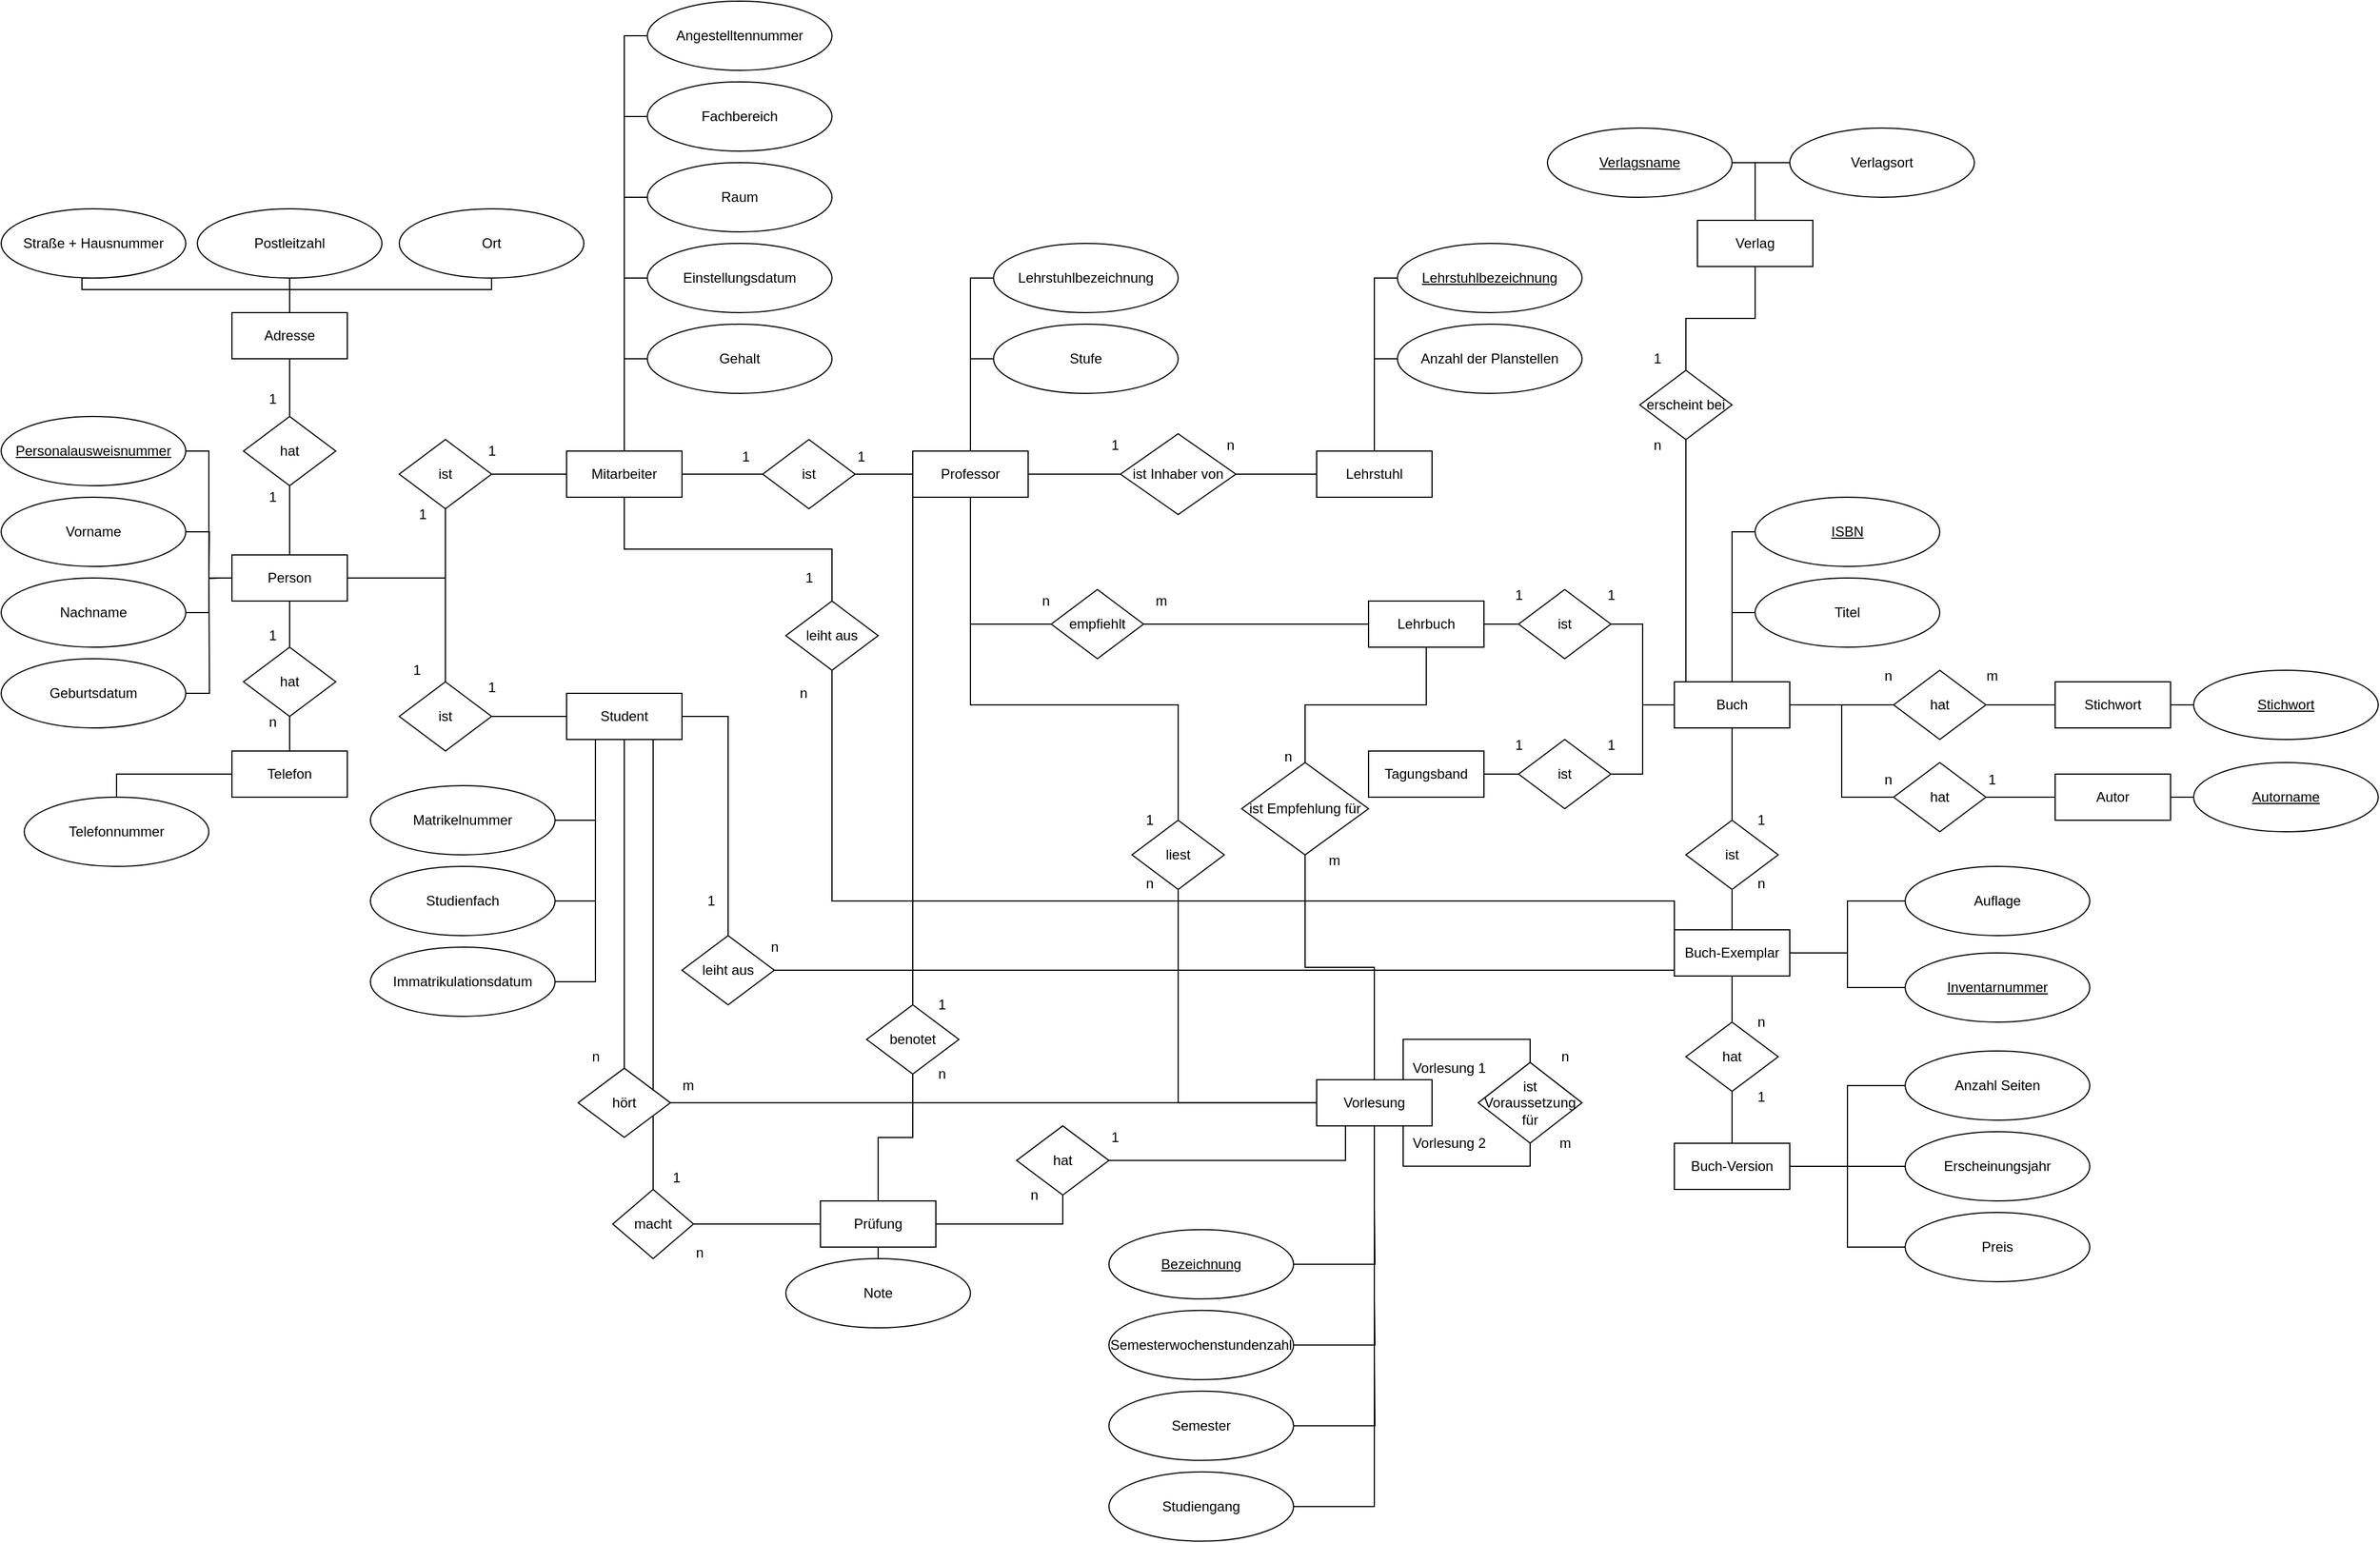 <mxfile version="21.0.2" type="github">
  <diagram id="R2lEEEUBdFMjLlhIrx00" name="Page-1">
    <mxGraphModel dx="1313" dy="1773" grid="1" gridSize="10" guides="1" tooltips="1" connect="1" arrows="1" fold="1" page="1" pageScale="1" pageWidth="850" pageHeight="1100" math="0" shadow="0" extFonts="Permanent Marker^https://fonts.googleapis.com/css?family=Permanent+Marker">
      <root>
        <mxCell id="0" />
        <mxCell id="1" parent="0" />
        <mxCell id="TxW6Z05cxE0RpUP17R9r-19" style="edgeStyle=orthogonalEdgeStyle;rounded=0;orthogonalLoop=1;jettySize=auto;html=1;entryX=0.5;entryY=1;entryDx=0;entryDy=0;startArrow=none;startFill=0;endArrow=none;endFill=0;" edge="1" parent="1" source="AEL3wiGqTeLXxNAOrP59-1" target="TxW6Z05cxE0RpUP17R9r-16">
          <mxGeometry relative="1" as="geometry" />
        </mxCell>
        <mxCell id="TxW6Z05cxE0RpUP17R9r-22" style="edgeStyle=orthogonalEdgeStyle;rounded=0;orthogonalLoop=1;jettySize=auto;html=1;entryX=0.5;entryY=0;entryDx=0;entryDy=0;endArrow=none;endFill=0;" edge="1" parent="1" source="AEL3wiGqTeLXxNAOrP59-1" target="TxW6Z05cxE0RpUP17R9r-17">
          <mxGeometry relative="1" as="geometry" />
        </mxCell>
        <mxCell id="TxW6Z05cxE0RpUP17R9r-44" style="edgeStyle=orthogonalEdgeStyle;rounded=0;orthogonalLoop=1;jettySize=auto;html=1;exitX=1;exitY=0.5;exitDx=0;exitDy=0;entryX=0.5;entryY=1;entryDx=0;entryDy=0;endArrow=none;endFill=0;" edge="1" parent="1" source="AEL3wiGqTeLXxNAOrP59-1" target="TxW6Z05cxE0RpUP17R9r-43">
          <mxGeometry relative="1" as="geometry" />
        </mxCell>
        <mxCell id="TxW6Z05cxE0RpUP17R9r-47" style="edgeStyle=orthogonalEdgeStyle;rounded=0;orthogonalLoop=1;jettySize=auto;html=1;exitX=1;exitY=0.5;exitDx=0;exitDy=0;endArrow=none;endFill=0;" edge="1" parent="1" source="AEL3wiGqTeLXxNAOrP59-1" target="TxW6Z05cxE0RpUP17R9r-46">
          <mxGeometry relative="1" as="geometry" />
        </mxCell>
        <mxCell id="AEL3wiGqTeLXxNAOrP59-1" value="Person" style="whiteSpace=wrap;html=1;align=center;" parent="1" vertex="1">
          <mxGeometry x="200" y="120" width="100" height="40" as="geometry" />
        </mxCell>
        <mxCell id="TxW6Z05cxE0RpUP17R9r-29" style="edgeStyle=orthogonalEdgeStyle;rounded=0;orthogonalLoop=1;jettySize=auto;html=1;exitX=0.5;exitY=0;exitDx=0;exitDy=0;entryX=0.5;entryY=1;entryDx=0;entryDy=0;endArrow=none;endFill=0;" edge="1" parent="1" source="TxW6Z05cxE0RpUP17R9r-1" target="TxW6Z05cxE0RpUP17R9r-9">
          <mxGeometry relative="1" as="geometry" />
        </mxCell>
        <mxCell id="TxW6Z05cxE0RpUP17R9r-1" value="&lt;div&gt;Adresse&lt;/div&gt;" style="whiteSpace=wrap;html=1;align=center;" vertex="1" parent="1">
          <mxGeometry x="200" y="-90" width="100" height="40" as="geometry" />
        </mxCell>
        <mxCell id="TxW6Z05cxE0RpUP17R9r-28" style="edgeStyle=orthogonalEdgeStyle;rounded=0;orthogonalLoop=1;jettySize=auto;html=1;exitX=0;exitY=0.5;exitDx=0;exitDy=0;entryX=0.5;entryY=0;entryDx=0;entryDy=0;endArrow=none;endFill=0;" edge="1" parent="1" source="TxW6Z05cxE0RpUP17R9r-2" target="TxW6Z05cxE0RpUP17R9r-12">
          <mxGeometry relative="1" as="geometry" />
        </mxCell>
        <mxCell id="TxW6Z05cxE0RpUP17R9r-2" value="Telefon" style="whiteSpace=wrap;html=1;align=center;" vertex="1" parent="1">
          <mxGeometry x="200" y="290" width="100" height="40" as="geometry" />
        </mxCell>
        <mxCell id="TxW6Z05cxE0RpUP17R9r-24" style="edgeStyle=orthogonalEdgeStyle;rounded=0;orthogonalLoop=1;jettySize=auto;html=1;entryX=0;entryY=0.5;entryDx=0;entryDy=0;endArrow=none;endFill=0;" edge="1" parent="1" source="TxW6Z05cxE0RpUP17R9r-3" target="AEL3wiGqTeLXxNAOrP59-1">
          <mxGeometry relative="1" as="geometry" />
        </mxCell>
        <mxCell id="TxW6Z05cxE0RpUP17R9r-3" value="&lt;u&gt;Personalausweisnummer&lt;/u&gt;" style="ellipse;whiteSpace=wrap;html=1;align=center;" vertex="1" parent="1">
          <mxGeometry width="160" height="60" as="geometry" />
        </mxCell>
        <mxCell id="TxW6Z05cxE0RpUP17R9r-25" style="edgeStyle=orthogonalEdgeStyle;rounded=0;orthogonalLoop=1;jettySize=auto;html=1;exitX=1;exitY=0.5;exitDx=0;exitDy=0;endArrow=none;endFill=0;" edge="1" parent="1" source="TxW6Z05cxE0RpUP17R9r-5">
          <mxGeometry relative="1" as="geometry">
            <mxPoint x="180" y="140" as="targetPoint" />
          </mxGeometry>
        </mxCell>
        <mxCell id="TxW6Z05cxE0RpUP17R9r-5" value="Vorname" style="ellipse;whiteSpace=wrap;html=1;align=center;" vertex="1" parent="1">
          <mxGeometry y="70" width="160" height="60" as="geometry" />
        </mxCell>
        <mxCell id="TxW6Z05cxE0RpUP17R9r-27" style="edgeStyle=orthogonalEdgeStyle;rounded=0;orthogonalLoop=1;jettySize=auto;html=1;exitX=1;exitY=0.5;exitDx=0;exitDy=0;endArrow=none;endFill=0;" edge="1" parent="1" source="TxW6Z05cxE0RpUP17R9r-6">
          <mxGeometry relative="1" as="geometry">
            <mxPoint x="190" y="140" as="targetPoint" />
          </mxGeometry>
        </mxCell>
        <mxCell id="TxW6Z05cxE0RpUP17R9r-6" value="Nachname" style="ellipse;whiteSpace=wrap;html=1;align=center;" vertex="1" parent="1">
          <mxGeometry y="140" width="160" height="60" as="geometry" />
        </mxCell>
        <mxCell id="TxW6Z05cxE0RpUP17R9r-30" style="edgeStyle=orthogonalEdgeStyle;rounded=0;orthogonalLoop=1;jettySize=auto;html=1;exitX=0.5;exitY=1;exitDx=0;exitDy=0;entryX=0.5;entryY=0;entryDx=0;entryDy=0;endArrow=none;endFill=0;" edge="1" parent="1" source="TxW6Z05cxE0RpUP17R9r-8" target="TxW6Z05cxE0RpUP17R9r-1">
          <mxGeometry relative="1" as="geometry">
            <Array as="points">
              <mxPoint x="70" y="-110" />
              <mxPoint x="250" y="-110" />
            </Array>
          </mxGeometry>
        </mxCell>
        <mxCell id="TxW6Z05cxE0RpUP17R9r-8" value="Straße + Hausnummer" style="ellipse;whiteSpace=wrap;html=1;align=center;" vertex="1" parent="1">
          <mxGeometry y="-180" width="160" height="60" as="geometry" />
        </mxCell>
        <mxCell id="TxW6Z05cxE0RpUP17R9r-9" value="Postleitzahl" style="ellipse;whiteSpace=wrap;html=1;align=center;" vertex="1" parent="1">
          <mxGeometry x="170" y="-180" width="160" height="60" as="geometry" />
        </mxCell>
        <mxCell id="TxW6Z05cxE0RpUP17R9r-31" style="edgeStyle=orthogonalEdgeStyle;rounded=0;orthogonalLoop=1;jettySize=auto;html=1;exitX=0.5;exitY=1;exitDx=0;exitDy=0;endArrow=none;endFill=0;" edge="1" parent="1" source="TxW6Z05cxE0RpUP17R9r-10">
          <mxGeometry relative="1" as="geometry">
            <mxPoint x="250" y="-90" as="targetPoint" />
            <Array as="points">
              <mxPoint x="425" y="-110" />
              <mxPoint x="250" y="-110" />
            </Array>
          </mxGeometry>
        </mxCell>
        <mxCell id="TxW6Z05cxE0RpUP17R9r-10" value="Ort" style="ellipse;whiteSpace=wrap;html=1;align=center;" vertex="1" parent="1">
          <mxGeometry x="345" y="-180" width="160" height="60" as="geometry" />
        </mxCell>
        <mxCell id="TxW6Z05cxE0RpUP17R9r-26" style="edgeStyle=orthogonalEdgeStyle;rounded=0;orthogonalLoop=1;jettySize=auto;html=1;exitX=1;exitY=0.5;exitDx=0;exitDy=0;endArrow=none;endFill=0;" edge="1" parent="1" source="TxW6Z05cxE0RpUP17R9r-11">
          <mxGeometry relative="1" as="geometry">
            <mxPoint x="180" y="130" as="targetPoint" />
          </mxGeometry>
        </mxCell>
        <mxCell id="TxW6Z05cxE0RpUP17R9r-11" value="Geburtsdatum" style="ellipse;whiteSpace=wrap;html=1;align=center;" vertex="1" parent="1">
          <mxGeometry y="210" width="160" height="60" as="geometry" />
        </mxCell>
        <mxCell id="TxW6Z05cxE0RpUP17R9r-12" value="Telefonnummer" style="ellipse;whiteSpace=wrap;html=1;align=center;" vertex="1" parent="1">
          <mxGeometry x="20" y="330" width="160" height="60" as="geometry" />
        </mxCell>
        <mxCell id="TxW6Z05cxE0RpUP17R9r-37" style="edgeStyle=orthogonalEdgeStyle;rounded=0;orthogonalLoop=1;jettySize=auto;html=1;entryX=0;entryY=0.5;entryDx=0;entryDy=0;endArrow=none;endFill=0;" edge="1" parent="1" source="TxW6Z05cxE0RpUP17R9r-13" target="TxW6Z05cxE0RpUP17R9r-32">
          <mxGeometry relative="1" as="geometry" />
        </mxCell>
        <mxCell id="TxW6Z05cxE0RpUP17R9r-50" style="edgeStyle=orthogonalEdgeStyle;rounded=0;orthogonalLoop=1;jettySize=auto;html=1;exitX=1;exitY=0.5;exitDx=0;exitDy=0;entryX=0;entryY=0.5;entryDx=0;entryDy=0;endArrow=none;endFill=0;" edge="1" parent="1" source="TxW6Z05cxE0RpUP17R9r-13" target="TxW6Z05cxE0RpUP17R9r-49">
          <mxGeometry relative="1" as="geometry" />
        </mxCell>
        <mxCell id="TxW6Z05cxE0RpUP17R9r-163" style="edgeStyle=orthogonalEdgeStyle;rounded=0;orthogonalLoop=1;jettySize=auto;html=1;exitX=0.5;exitY=1;exitDx=0;exitDy=0;entryX=0.5;entryY=0;entryDx=0;entryDy=0;endArrow=none;endFill=0;" edge="1" parent="1" source="TxW6Z05cxE0RpUP17R9r-13" target="TxW6Z05cxE0RpUP17R9r-159">
          <mxGeometry relative="1" as="geometry" />
        </mxCell>
        <mxCell id="TxW6Z05cxE0RpUP17R9r-13" value="Mitarbeiter" style="whiteSpace=wrap;html=1;align=center;" vertex="1" parent="1">
          <mxGeometry x="490" y="30" width="100" height="40" as="geometry" />
        </mxCell>
        <mxCell id="TxW6Z05cxE0RpUP17R9r-60" style="edgeStyle=orthogonalEdgeStyle;rounded=0;orthogonalLoop=1;jettySize=auto;html=1;exitX=0.25;exitY=1;exitDx=0;exitDy=0;entryX=1;entryY=0.5;entryDx=0;entryDy=0;endArrow=none;endFill=0;" edge="1" parent="1" source="TxW6Z05cxE0RpUP17R9r-14" target="TxW6Z05cxE0RpUP17R9r-59">
          <mxGeometry relative="1" as="geometry" />
        </mxCell>
        <mxCell id="TxW6Z05cxE0RpUP17R9r-161" style="edgeStyle=orthogonalEdgeStyle;rounded=0;orthogonalLoop=1;jettySize=auto;html=1;exitX=1;exitY=0.5;exitDx=0;exitDy=0;entryX=0.5;entryY=0;entryDx=0;entryDy=0;endArrow=none;endFill=0;" edge="1" parent="1" source="TxW6Z05cxE0RpUP17R9r-14" target="TxW6Z05cxE0RpUP17R9r-160">
          <mxGeometry relative="1" as="geometry">
            <Array as="points">
              <mxPoint x="630" y="260" />
            </Array>
          </mxGeometry>
        </mxCell>
        <mxCell id="TxW6Z05cxE0RpUP17R9r-183" style="edgeStyle=orthogonalEdgeStyle;rounded=0;orthogonalLoop=1;jettySize=auto;html=1;exitX=0.5;exitY=1;exitDx=0;exitDy=0;entryX=0.5;entryY=0;entryDx=0;entryDy=0;endArrow=none;endFill=0;" edge="1" parent="1" source="TxW6Z05cxE0RpUP17R9r-14" target="TxW6Z05cxE0RpUP17R9r-180">
          <mxGeometry relative="1" as="geometry" />
        </mxCell>
        <mxCell id="TxW6Z05cxE0RpUP17R9r-188" style="edgeStyle=orthogonalEdgeStyle;rounded=0;orthogonalLoop=1;jettySize=auto;html=1;exitX=0.75;exitY=1;exitDx=0;exitDy=0;entryX=0.5;entryY=0;entryDx=0;entryDy=0;endArrow=none;endFill=0;" edge="1" parent="1" source="TxW6Z05cxE0RpUP17R9r-14" target="TxW6Z05cxE0RpUP17R9r-187">
          <mxGeometry relative="1" as="geometry">
            <Array as="points">
              <mxPoint x="565" y="670" />
            </Array>
          </mxGeometry>
        </mxCell>
        <mxCell id="TxW6Z05cxE0RpUP17R9r-14" value="&lt;div&gt;Student&lt;/div&gt;" style="whiteSpace=wrap;html=1;align=center;" vertex="1" parent="1">
          <mxGeometry x="490" y="240" width="100" height="40" as="geometry" />
        </mxCell>
        <mxCell id="TxW6Z05cxE0RpUP17R9r-55" style="edgeStyle=orthogonalEdgeStyle;rounded=0;orthogonalLoop=1;jettySize=auto;html=1;exitX=0.5;exitY=0;exitDx=0;exitDy=0;entryX=0;entryY=0.5;entryDx=0;entryDy=0;endArrow=none;endFill=0;" edge="1" parent="1" source="TxW6Z05cxE0RpUP17R9r-15" target="TxW6Z05cxE0RpUP17R9r-54">
          <mxGeometry relative="1" as="geometry" />
        </mxCell>
        <mxCell id="TxW6Z05cxE0RpUP17R9r-69" style="edgeStyle=orthogonalEdgeStyle;rounded=0;orthogonalLoop=1;jettySize=auto;html=1;exitX=1;exitY=0.5;exitDx=0;exitDy=0;entryX=0;entryY=0.5;entryDx=0;entryDy=0;endArrow=none;endFill=0;" edge="1" parent="1" source="TxW6Z05cxE0RpUP17R9r-15" target="TxW6Z05cxE0RpUP17R9r-68">
          <mxGeometry relative="1" as="geometry" />
        </mxCell>
        <mxCell id="TxW6Z05cxE0RpUP17R9r-169" style="edgeStyle=orthogonalEdgeStyle;rounded=0;orthogonalLoop=1;jettySize=auto;html=1;exitX=0.5;exitY=1;exitDx=0;exitDy=0;entryX=0;entryY=0.5;entryDx=0;entryDy=0;endArrow=none;endFill=0;" edge="1" parent="1" source="TxW6Z05cxE0RpUP17R9r-15" target="TxW6Z05cxE0RpUP17R9r-168">
          <mxGeometry relative="1" as="geometry" />
        </mxCell>
        <mxCell id="TxW6Z05cxE0RpUP17R9r-177" style="edgeStyle=orthogonalEdgeStyle;rounded=0;orthogonalLoop=1;jettySize=auto;html=1;exitX=0.5;exitY=1;exitDx=0;exitDy=0;entryX=0.5;entryY=0;entryDx=0;entryDy=0;endArrow=none;endFill=0;" edge="1" parent="1" source="TxW6Z05cxE0RpUP17R9r-15" target="TxW6Z05cxE0RpUP17R9r-175">
          <mxGeometry relative="1" as="geometry">
            <Array as="points">
              <mxPoint x="840" y="250" />
              <mxPoint x="1020" y="250" />
            </Array>
          </mxGeometry>
        </mxCell>
        <mxCell id="TxW6Z05cxE0RpUP17R9r-191" style="edgeStyle=orthogonalEdgeStyle;rounded=0;orthogonalLoop=1;jettySize=auto;html=1;exitX=0;exitY=1;exitDx=0;exitDy=0;entryX=0.5;entryY=0;entryDx=0;entryDy=0;endArrow=none;endFill=0;" edge="1" parent="1" source="TxW6Z05cxE0RpUP17R9r-15" target="TxW6Z05cxE0RpUP17R9r-190">
          <mxGeometry relative="1" as="geometry" />
        </mxCell>
        <mxCell id="TxW6Z05cxE0RpUP17R9r-15" value="Professor" style="whiteSpace=wrap;html=1;align=center;" vertex="1" parent="1">
          <mxGeometry x="790" y="30" width="100" height="40" as="geometry" />
        </mxCell>
        <mxCell id="TxW6Z05cxE0RpUP17R9r-21" style="edgeStyle=orthogonalEdgeStyle;rounded=0;orthogonalLoop=1;jettySize=auto;html=1;entryX=0.5;entryY=1;entryDx=0;entryDy=0;endArrow=none;endFill=0;" edge="1" parent="1" source="TxW6Z05cxE0RpUP17R9r-16" target="TxW6Z05cxE0RpUP17R9r-1">
          <mxGeometry relative="1" as="geometry" />
        </mxCell>
        <mxCell id="TxW6Z05cxE0RpUP17R9r-16" value="hat" style="shape=rhombus;perimeter=rhombusPerimeter;whiteSpace=wrap;html=1;align=center;" vertex="1" parent="1">
          <mxGeometry x="210" width="80" height="60" as="geometry" />
        </mxCell>
        <mxCell id="TxW6Z05cxE0RpUP17R9r-23" style="edgeStyle=orthogonalEdgeStyle;rounded=0;orthogonalLoop=1;jettySize=auto;html=1;entryX=0.5;entryY=0;entryDx=0;entryDy=0;endArrow=none;endFill=0;" edge="1" parent="1" source="TxW6Z05cxE0RpUP17R9r-17" target="TxW6Z05cxE0RpUP17R9r-2">
          <mxGeometry relative="1" as="geometry" />
        </mxCell>
        <mxCell id="TxW6Z05cxE0RpUP17R9r-17" value="hat" style="shape=rhombus;perimeter=rhombusPerimeter;whiteSpace=wrap;html=1;align=center;" vertex="1" parent="1">
          <mxGeometry x="210" y="200" width="80" height="60" as="geometry" />
        </mxCell>
        <mxCell id="TxW6Z05cxE0RpUP17R9r-32" value="Angestelltennummer" style="ellipse;whiteSpace=wrap;html=1;align=center;" vertex="1" parent="1">
          <mxGeometry x="560" y="-360" width="160" height="60" as="geometry" />
        </mxCell>
        <mxCell id="TxW6Z05cxE0RpUP17R9r-39" style="edgeStyle=orthogonalEdgeStyle;rounded=0;orthogonalLoop=1;jettySize=auto;html=1;exitX=0;exitY=0.5;exitDx=0;exitDy=0;endArrow=none;endFill=0;" edge="1" parent="1" source="TxW6Z05cxE0RpUP17R9r-33">
          <mxGeometry relative="1" as="geometry">
            <mxPoint x="540" y="-230" as="targetPoint" />
          </mxGeometry>
        </mxCell>
        <mxCell id="TxW6Z05cxE0RpUP17R9r-33" value="Fachbereich" style="ellipse;whiteSpace=wrap;html=1;align=center;" vertex="1" parent="1">
          <mxGeometry x="560" y="-290" width="160" height="60" as="geometry" />
        </mxCell>
        <mxCell id="TxW6Z05cxE0RpUP17R9r-40" style="edgeStyle=orthogonalEdgeStyle;rounded=0;orthogonalLoop=1;jettySize=auto;html=1;exitX=0;exitY=0.5;exitDx=0;exitDy=0;endArrow=none;endFill=0;" edge="1" parent="1" source="TxW6Z05cxE0RpUP17R9r-34">
          <mxGeometry relative="1" as="geometry">
            <mxPoint x="540" y="-170" as="targetPoint" />
          </mxGeometry>
        </mxCell>
        <mxCell id="TxW6Z05cxE0RpUP17R9r-34" value="Raum" style="ellipse;whiteSpace=wrap;html=1;align=center;" vertex="1" parent="1">
          <mxGeometry x="560" y="-220" width="160" height="60" as="geometry" />
        </mxCell>
        <mxCell id="TxW6Z05cxE0RpUP17R9r-41" style="edgeStyle=orthogonalEdgeStyle;rounded=0;orthogonalLoop=1;jettySize=auto;html=1;exitX=0;exitY=0.5;exitDx=0;exitDy=0;endArrow=none;endFill=0;" edge="1" parent="1" source="TxW6Z05cxE0RpUP17R9r-35">
          <mxGeometry relative="1" as="geometry">
            <mxPoint x="540" y="-100" as="targetPoint" />
          </mxGeometry>
        </mxCell>
        <mxCell id="TxW6Z05cxE0RpUP17R9r-35" value="Einstellungsdatum" style="ellipse;whiteSpace=wrap;html=1;align=center;" vertex="1" parent="1">
          <mxGeometry x="560" y="-150" width="160" height="60" as="geometry" />
        </mxCell>
        <mxCell id="TxW6Z05cxE0RpUP17R9r-42" style="edgeStyle=orthogonalEdgeStyle;rounded=0;orthogonalLoop=1;jettySize=auto;html=1;exitX=0;exitY=0.5;exitDx=0;exitDy=0;endArrow=none;endFill=0;" edge="1" parent="1" source="TxW6Z05cxE0RpUP17R9r-36">
          <mxGeometry relative="1" as="geometry">
            <mxPoint x="540" y="-30" as="targetPoint" />
          </mxGeometry>
        </mxCell>
        <mxCell id="TxW6Z05cxE0RpUP17R9r-36" value="Gehalt" style="ellipse;whiteSpace=wrap;html=1;align=center;" vertex="1" parent="1">
          <mxGeometry x="560" y="-80" width="160" height="60" as="geometry" />
        </mxCell>
        <mxCell id="TxW6Z05cxE0RpUP17R9r-45" style="edgeStyle=orthogonalEdgeStyle;rounded=0;orthogonalLoop=1;jettySize=auto;html=1;exitX=1;exitY=0.5;exitDx=0;exitDy=0;entryX=0;entryY=0.5;entryDx=0;entryDy=0;endArrow=none;endFill=0;" edge="1" parent="1" source="TxW6Z05cxE0RpUP17R9r-43" target="TxW6Z05cxE0RpUP17R9r-13">
          <mxGeometry relative="1" as="geometry" />
        </mxCell>
        <mxCell id="TxW6Z05cxE0RpUP17R9r-43" value="ist" style="shape=rhombus;perimeter=rhombusPerimeter;whiteSpace=wrap;html=1;align=center;" vertex="1" parent="1">
          <mxGeometry x="345" y="20" width="80" height="60" as="geometry" />
        </mxCell>
        <mxCell id="TxW6Z05cxE0RpUP17R9r-48" style="edgeStyle=orthogonalEdgeStyle;rounded=0;orthogonalLoop=1;jettySize=auto;html=1;exitX=1;exitY=0.5;exitDx=0;exitDy=0;entryX=0;entryY=0.5;entryDx=0;entryDy=0;endArrow=none;endFill=0;" edge="1" parent="1" source="TxW6Z05cxE0RpUP17R9r-46" target="TxW6Z05cxE0RpUP17R9r-14">
          <mxGeometry relative="1" as="geometry" />
        </mxCell>
        <mxCell id="TxW6Z05cxE0RpUP17R9r-46" value="ist" style="shape=rhombus;perimeter=rhombusPerimeter;whiteSpace=wrap;html=1;align=center;" vertex="1" parent="1">
          <mxGeometry x="345" y="230" width="80" height="60" as="geometry" />
        </mxCell>
        <mxCell id="TxW6Z05cxE0RpUP17R9r-51" style="edgeStyle=orthogonalEdgeStyle;rounded=0;orthogonalLoop=1;jettySize=auto;html=1;exitX=1;exitY=0.5;exitDx=0;exitDy=0;entryX=0;entryY=0.5;entryDx=0;entryDy=0;endArrow=none;endFill=0;" edge="1" parent="1" source="TxW6Z05cxE0RpUP17R9r-49" target="TxW6Z05cxE0RpUP17R9r-15">
          <mxGeometry relative="1" as="geometry" />
        </mxCell>
        <mxCell id="TxW6Z05cxE0RpUP17R9r-49" value="ist" style="shape=rhombus;perimeter=rhombusPerimeter;whiteSpace=wrap;html=1;align=center;" vertex="1" parent="1">
          <mxGeometry x="660" y="20" width="80" height="60" as="geometry" />
        </mxCell>
        <mxCell id="TxW6Z05cxE0RpUP17R9r-56" style="edgeStyle=orthogonalEdgeStyle;rounded=0;orthogonalLoop=1;jettySize=auto;html=1;exitX=0;exitY=0.5;exitDx=0;exitDy=0;endArrow=none;endFill=0;" edge="1" parent="1" source="TxW6Z05cxE0RpUP17R9r-52">
          <mxGeometry relative="1" as="geometry">
            <mxPoint x="840" y="-10" as="targetPoint" />
          </mxGeometry>
        </mxCell>
        <mxCell id="TxW6Z05cxE0RpUP17R9r-52" value="Stufe" style="ellipse;whiteSpace=wrap;html=1;align=center;" vertex="1" parent="1">
          <mxGeometry x="860" y="-80" width="160" height="60" as="geometry" />
        </mxCell>
        <mxCell id="TxW6Z05cxE0RpUP17R9r-54" value="Lehrstuhlbezeichnung" style="ellipse;whiteSpace=wrap;html=1;align=center;" vertex="1" parent="1">
          <mxGeometry x="860" y="-150" width="160" height="60" as="geometry" />
        </mxCell>
        <mxCell id="TxW6Z05cxE0RpUP17R9r-61" style="edgeStyle=orthogonalEdgeStyle;rounded=0;orthogonalLoop=1;jettySize=auto;html=1;exitX=1;exitY=0.5;exitDx=0;exitDy=0;endArrow=none;endFill=0;entryX=0.25;entryY=1;entryDx=0;entryDy=0;" edge="1" parent="1" source="TxW6Z05cxE0RpUP17R9r-57" target="TxW6Z05cxE0RpUP17R9r-14">
          <mxGeometry relative="1" as="geometry">
            <mxPoint x="540" y="380" as="targetPoint" />
          </mxGeometry>
        </mxCell>
        <mxCell id="TxW6Z05cxE0RpUP17R9r-57" value="Studienfach" style="ellipse;whiteSpace=wrap;html=1;align=center;" vertex="1" parent="1">
          <mxGeometry x="320" y="390" width="160" height="60" as="geometry" />
        </mxCell>
        <mxCell id="TxW6Z05cxE0RpUP17R9r-62" style="edgeStyle=orthogonalEdgeStyle;rounded=0;orthogonalLoop=1;jettySize=auto;html=1;exitX=1;exitY=0.5;exitDx=0;exitDy=0;endArrow=none;endFill=0;entryX=0.25;entryY=1;entryDx=0;entryDy=0;" edge="1" parent="1" source="TxW6Z05cxE0RpUP17R9r-58" target="TxW6Z05cxE0RpUP17R9r-14">
          <mxGeometry relative="1" as="geometry">
            <mxPoint x="540" y="300" as="targetPoint" />
          </mxGeometry>
        </mxCell>
        <mxCell id="TxW6Z05cxE0RpUP17R9r-58" value="Matrikelnummer" style="ellipse;whiteSpace=wrap;html=1;align=center;" vertex="1" parent="1">
          <mxGeometry x="320" y="320" width="160" height="60" as="geometry" />
        </mxCell>
        <mxCell id="TxW6Z05cxE0RpUP17R9r-59" value="&lt;div&gt;Immatrikulationsdatum&lt;/div&gt;" style="ellipse;whiteSpace=wrap;html=1;align=center;" vertex="1" parent="1">
          <mxGeometry x="320" y="460" width="160" height="60" as="geometry" />
        </mxCell>
        <mxCell id="TxW6Z05cxE0RpUP17R9r-63" value="&lt;div&gt;Lehrstuhl&lt;/div&gt;" style="whiteSpace=wrap;html=1;align=center;" vertex="1" parent="1">
          <mxGeometry x="1140" y="30" width="100" height="40" as="geometry" />
        </mxCell>
        <mxCell id="TxW6Z05cxE0RpUP17R9r-67" style="edgeStyle=orthogonalEdgeStyle;rounded=0;orthogonalLoop=1;jettySize=auto;html=1;exitX=0;exitY=0.5;exitDx=0;exitDy=0;endArrow=none;endFill=0;" edge="1" parent="1" source="TxW6Z05cxE0RpUP17R9r-64">
          <mxGeometry relative="1" as="geometry">
            <mxPoint x="1190" y="-20" as="targetPoint" />
          </mxGeometry>
        </mxCell>
        <mxCell id="TxW6Z05cxE0RpUP17R9r-64" value="Anzahl der Planstellen" style="ellipse;whiteSpace=wrap;html=1;align=center;" vertex="1" parent="1">
          <mxGeometry x="1210" y="-80" width="160" height="60" as="geometry" />
        </mxCell>
        <mxCell id="TxW6Z05cxE0RpUP17R9r-66" style="edgeStyle=orthogonalEdgeStyle;rounded=0;orthogonalLoop=1;jettySize=auto;html=1;exitX=0;exitY=0.5;exitDx=0;exitDy=0;entryX=0.5;entryY=0;entryDx=0;entryDy=0;endArrow=none;endFill=0;" edge="1" parent="1" source="TxW6Z05cxE0RpUP17R9r-65" target="TxW6Z05cxE0RpUP17R9r-63">
          <mxGeometry relative="1" as="geometry" />
        </mxCell>
        <mxCell id="TxW6Z05cxE0RpUP17R9r-65" value="&lt;u&gt;Lehrstuhlbezeichnung&lt;/u&gt;" style="ellipse;whiteSpace=wrap;html=1;align=center;" vertex="1" parent="1">
          <mxGeometry x="1210" y="-150" width="160" height="60" as="geometry" />
        </mxCell>
        <mxCell id="TxW6Z05cxE0RpUP17R9r-70" style="edgeStyle=orthogonalEdgeStyle;rounded=0;orthogonalLoop=1;jettySize=auto;html=1;exitX=1;exitY=0.5;exitDx=0;exitDy=0;entryX=0;entryY=0.5;entryDx=0;entryDy=0;endArrow=none;endFill=0;" edge="1" parent="1" source="TxW6Z05cxE0RpUP17R9r-68" target="TxW6Z05cxE0RpUP17R9r-63">
          <mxGeometry relative="1" as="geometry" />
        </mxCell>
        <mxCell id="TxW6Z05cxE0RpUP17R9r-68" value="ist Inhaber von" style="shape=rhombus;perimeter=rhombusPerimeter;whiteSpace=wrap;html=1;align=center;" vertex="1" parent="1">
          <mxGeometry x="970" y="15" width="100" height="70" as="geometry" />
        </mxCell>
        <mxCell id="TxW6Z05cxE0RpUP17R9r-77" style="edgeStyle=orthogonalEdgeStyle;rounded=0;orthogonalLoop=1;jettySize=auto;html=1;exitX=0.5;exitY=1;exitDx=0;exitDy=0;entryX=1;entryY=0.5;entryDx=0;entryDy=0;endArrow=none;endFill=0;" edge="1" parent="1" source="TxW6Z05cxE0RpUP17R9r-71" target="TxW6Z05cxE0RpUP17R9r-76">
          <mxGeometry relative="1" as="geometry" />
        </mxCell>
        <mxCell id="TxW6Z05cxE0RpUP17R9r-81" style="edgeStyle=orthogonalEdgeStyle;rounded=0;orthogonalLoop=1;jettySize=auto;html=1;exitX=0.75;exitY=0;exitDx=0;exitDy=0;entryX=0.5;entryY=0;entryDx=0;entryDy=0;endArrow=none;endFill=0;" edge="1" parent="1" source="TxW6Z05cxE0RpUP17R9r-71" target="TxW6Z05cxE0RpUP17R9r-72">
          <mxGeometry relative="1" as="geometry" />
        </mxCell>
        <mxCell id="TxW6Z05cxE0RpUP17R9r-193" style="edgeStyle=orthogonalEdgeStyle;rounded=0;orthogonalLoop=1;jettySize=auto;html=1;exitX=0.25;exitY=1;exitDx=0;exitDy=0;entryX=1;entryY=0.5;entryDx=0;entryDy=0;endArrow=none;endFill=0;" edge="1" parent="1" source="TxW6Z05cxE0RpUP17R9r-71" target="TxW6Z05cxE0RpUP17R9r-194">
          <mxGeometry relative="1" as="geometry">
            <mxPoint x="960" y="660" as="targetPoint" />
          </mxGeometry>
        </mxCell>
        <mxCell id="TxW6Z05cxE0RpUP17R9r-71" value="Vorlesung" style="whiteSpace=wrap;html=1;align=center;" vertex="1" parent="1">
          <mxGeometry x="1140" y="574.92" width="100" height="40" as="geometry" />
        </mxCell>
        <mxCell id="TxW6Z05cxE0RpUP17R9r-82" style="edgeStyle=orthogonalEdgeStyle;rounded=0;orthogonalLoop=1;jettySize=auto;html=1;exitX=0.5;exitY=1;exitDx=0;exitDy=0;entryX=0.75;entryY=1;entryDx=0;entryDy=0;endArrow=none;endFill=0;" edge="1" parent="1" source="TxW6Z05cxE0RpUP17R9r-72" target="TxW6Z05cxE0RpUP17R9r-71">
          <mxGeometry relative="1" as="geometry" />
        </mxCell>
        <mxCell id="TxW6Z05cxE0RpUP17R9r-72" value="ist Voraussetzung für" style="shape=rhombus;perimeter=rhombusPerimeter;whiteSpace=wrap;html=1;align=center;" vertex="1" parent="1">
          <mxGeometry x="1280" y="559.92" width="90" height="70" as="geometry" />
        </mxCell>
        <mxCell id="TxW6Z05cxE0RpUP17R9r-80" style="edgeStyle=orthogonalEdgeStyle;rounded=0;orthogonalLoop=1;jettySize=auto;html=1;exitX=1;exitY=0.5;exitDx=0;exitDy=0;endArrow=none;endFill=0;" edge="1" parent="1" source="TxW6Z05cxE0RpUP17R9r-73">
          <mxGeometry relative="1" as="geometry">
            <mxPoint x="1190" y="684.92" as="targetPoint" />
          </mxGeometry>
        </mxCell>
        <mxCell id="TxW6Z05cxE0RpUP17R9r-73" value="&lt;u&gt;Bezeichnung&lt;/u&gt;" style="ellipse;whiteSpace=wrap;html=1;align=center;" vertex="1" parent="1">
          <mxGeometry x="960" y="704.92" width="160" height="60" as="geometry" />
        </mxCell>
        <mxCell id="TxW6Z05cxE0RpUP17R9r-79" style="edgeStyle=orthogonalEdgeStyle;rounded=0;orthogonalLoop=1;jettySize=auto;html=1;exitX=1;exitY=0.5;exitDx=0;exitDy=0;endArrow=none;endFill=0;" edge="1" parent="1" source="TxW6Z05cxE0RpUP17R9r-74">
          <mxGeometry relative="1" as="geometry">
            <mxPoint x="1190" y="764.92" as="targetPoint" />
          </mxGeometry>
        </mxCell>
        <mxCell id="TxW6Z05cxE0RpUP17R9r-74" value="Semesterwochenstundenzahl" style="ellipse;whiteSpace=wrap;html=1;align=center;" vertex="1" parent="1">
          <mxGeometry x="960" y="774.92" width="160" height="60" as="geometry" />
        </mxCell>
        <mxCell id="TxW6Z05cxE0RpUP17R9r-78" style="edgeStyle=orthogonalEdgeStyle;rounded=0;orthogonalLoop=1;jettySize=auto;html=1;exitX=1;exitY=0.5;exitDx=0;exitDy=0;endArrow=none;endFill=0;" edge="1" parent="1" source="TxW6Z05cxE0RpUP17R9r-75">
          <mxGeometry relative="1" as="geometry">
            <mxPoint x="1190" y="814.92" as="targetPoint" />
          </mxGeometry>
        </mxCell>
        <mxCell id="TxW6Z05cxE0RpUP17R9r-75" value="Semester" style="ellipse;whiteSpace=wrap;html=1;align=center;" vertex="1" parent="1">
          <mxGeometry x="960" y="844.92" width="160" height="60" as="geometry" />
        </mxCell>
        <mxCell id="TxW6Z05cxE0RpUP17R9r-76" value="Studiengang" style="ellipse;whiteSpace=wrap;html=1;align=center;" vertex="1" parent="1">
          <mxGeometry x="960" y="914.92" width="160" height="60" as="geometry" />
        </mxCell>
        <mxCell id="TxW6Z05cxE0RpUP17R9r-83" value="Vorlesung 1" style="text;html=1;strokeColor=none;fillColor=none;align=center;verticalAlign=middle;whiteSpace=wrap;rounded=0;" vertex="1" parent="1">
          <mxGeometry x="1220" y="550" width="70" height="30" as="geometry" />
        </mxCell>
        <mxCell id="TxW6Z05cxE0RpUP17R9r-84" value="Vorlesung 2" style="text;html=1;strokeColor=none;fillColor=none;align=center;verticalAlign=middle;whiteSpace=wrap;rounded=0;" vertex="1" parent="1">
          <mxGeometry x="1220" y="614.92" width="70" height="30" as="geometry" />
        </mxCell>
        <mxCell id="TxW6Z05cxE0RpUP17R9r-119" style="edgeStyle=orthogonalEdgeStyle;rounded=0;orthogonalLoop=1;jettySize=auto;html=1;exitX=0.5;exitY=1;exitDx=0;exitDy=0;entryX=0.5;entryY=0;entryDx=0;entryDy=0;endArrow=none;endFill=0;" edge="1" parent="1" source="TxW6Z05cxE0RpUP17R9r-85" target="TxW6Z05cxE0RpUP17R9r-118">
          <mxGeometry relative="1" as="geometry" />
        </mxCell>
        <mxCell id="TxW6Z05cxE0RpUP17R9r-128" style="edgeStyle=orthogonalEdgeStyle;rounded=0;orthogonalLoop=1;jettySize=auto;html=1;exitX=1;exitY=0.5;exitDx=0;exitDy=0;entryX=0;entryY=0.5;entryDx=0;entryDy=0;endArrow=none;endFill=0;" edge="1" parent="1" source="TxW6Z05cxE0RpUP17R9r-85" target="TxW6Z05cxE0RpUP17R9r-107">
          <mxGeometry relative="1" as="geometry" />
        </mxCell>
        <mxCell id="TxW6Z05cxE0RpUP17R9r-129" style="edgeStyle=orthogonalEdgeStyle;rounded=0;orthogonalLoop=1;jettySize=auto;html=1;exitX=1;exitY=0.5;exitDx=0;exitDy=0;entryX=0;entryY=0.5;entryDx=0;entryDy=0;endArrow=none;endFill=0;" edge="1" parent="1" source="TxW6Z05cxE0RpUP17R9r-85" target="TxW6Z05cxE0RpUP17R9r-108">
          <mxGeometry relative="1" as="geometry" />
        </mxCell>
        <mxCell id="TxW6Z05cxE0RpUP17R9r-145" style="edgeStyle=orthogonalEdgeStyle;rounded=0;orthogonalLoop=1;jettySize=auto;html=1;exitX=0;exitY=0.5;exitDx=0;exitDy=0;entryX=1;entryY=0.5;entryDx=0;entryDy=0;endArrow=none;endFill=0;" edge="1" parent="1" source="TxW6Z05cxE0RpUP17R9r-85" target="TxW6Z05cxE0RpUP17R9r-143">
          <mxGeometry relative="1" as="geometry" />
        </mxCell>
        <mxCell id="TxW6Z05cxE0RpUP17R9r-146" style="edgeStyle=orthogonalEdgeStyle;rounded=0;orthogonalLoop=1;jettySize=auto;html=1;exitX=0;exitY=0.5;exitDx=0;exitDy=0;entryX=1;entryY=0.5;entryDx=0;entryDy=0;endArrow=none;endFill=0;" edge="1" parent="1" source="TxW6Z05cxE0RpUP17R9r-85" target="TxW6Z05cxE0RpUP17R9r-144">
          <mxGeometry relative="1" as="geometry" />
        </mxCell>
        <mxCell id="TxW6Z05cxE0RpUP17R9r-157" style="edgeStyle=orthogonalEdgeStyle;rounded=0;orthogonalLoop=1;jettySize=auto;html=1;exitX=0.25;exitY=0;exitDx=0;exitDy=0;entryX=0.5;entryY=1;entryDx=0;entryDy=0;endArrow=none;endFill=0;" edge="1" parent="1" source="TxW6Z05cxE0RpUP17R9r-85" target="TxW6Z05cxE0RpUP17R9r-156">
          <mxGeometry relative="1" as="geometry">
            <Array as="points">
              <mxPoint x="1460" y="230" />
            </Array>
          </mxGeometry>
        </mxCell>
        <mxCell id="TxW6Z05cxE0RpUP17R9r-85" value="Buch" style="whiteSpace=wrap;html=1;align=center;" vertex="1" parent="1">
          <mxGeometry x="1450" y="230" width="100" height="40" as="geometry" />
        </mxCell>
        <mxCell id="TxW6Z05cxE0RpUP17R9r-139" style="edgeStyle=orthogonalEdgeStyle;rounded=0;orthogonalLoop=1;jettySize=auto;html=1;exitX=0;exitY=0.5;exitDx=0;exitDy=0;entryX=0.5;entryY=0;entryDx=0;entryDy=0;endArrow=none;endFill=0;" edge="1" parent="1" source="TxW6Z05cxE0RpUP17R9r-87" target="TxW6Z05cxE0RpUP17R9r-85">
          <mxGeometry relative="1" as="geometry" />
        </mxCell>
        <mxCell id="TxW6Z05cxE0RpUP17R9r-87" value="&lt;u&gt;ISBN&lt;/u&gt;" style="ellipse;whiteSpace=wrap;html=1;align=center;" vertex="1" parent="1">
          <mxGeometry x="1520" y="70" width="160" height="60" as="geometry" />
        </mxCell>
        <mxCell id="TxW6Z05cxE0RpUP17R9r-140" style="edgeStyle=orthogonalEdgeStyle;rounded=0;orthogonalLoop=1;jettySize=auto;html=1;exitX=0;exitY=0.5;exitDx=0;exitDy=0;entryX=0.5;entryY=0;entryDx=0;entryDy=0;endArrow=none;endFill=0;" edge="1" parent="1" source="TxW6Z05cxE0RpUP17R9r-88" target="TxW6Z05cxE0RpUP17R9r-85">
          <mxGeometry relative="1" as="geometry" />
        </mxCell>
        <mxCell id="TxW6Z05cxE0RpUP17R9r-88" value="Titel" style="ellipse;whiteSpace=wrap;html=1;align=center;" vertex="1" parent="1">
          <mxGeometry x="1520" y="140" width="160" height="60" as="geometry" />
        </mxCell>
        <mxCell id="TxW6Z05cxE0RpUP17R9r-89" value="Erscheinungsjahr" style="ellipse;whiteSpace=wrap;html=1;align=center;" vertex="1" parent="1">
          <mxGeometry x="1650" y="620" width="160" height="60" as="geometry" />
        </mxCell>
        <mxCell id="TxW6Z05cxE0RpUP17R9r-91" value="Anzahl Seiten" style="ellipse;whiteSpace=wrap;html=1;align=center;" vertex="1" parent="1">
          <mxGeometry x="1650" y="550" width="160" height="60" as="geometry" />
        </mxCell>
        <mxCell id="TxW6Z05cxE0RpUP17R9r-121" style="edgeStyle=orthogonalEdgeStyle;rounded=0;orthogonalLoop=1;jettySize=auto;html=1;exitX=1;exitY=0.5;exitDx=0;exitDy=0;entryX=0;entryY=0.5;entryDx=0;entryDy=0;endArrow=none;endFill=0;" edge="1" parent="1" source="TxW6Z05cxE0RpUP17R9r-100" target="TxW6Z05cxE0RpUP17R9r-116">
          <mxGeometry relative="1" as="geometry" />
        </mxCell>
        <mxCell id="TxW6Z05cxE0RpUP17R9r-123" style="edgeStyle=orthogonalEdgeStyle;rounded=0;orthogonalLoop=1;jettySize=auto;html=1;exitX=0.5;exitY=1;exitDx=0;exitDy=0;entryX=0.5;entryY=0;entryDx=0;entryDy=0;endArrow=none;endFill=0;" edge="1" parent="1" source="TxW6Z05cxE0RpUP17R9r-100" target="TxW6Z05cxE0RpUP17R9r-122">
          <mxGeometry relative="1" as="geometry" />
        </mxCell>
        <mxCell id="TxW6Z05cxE0RpUP17R9r-100" value="Buch-Exemplar" style="whiteSpace=wrap;html=1;align=center;" vertex="1" parent="1">
          <mxGeometry x="1450" y="445" width="100" height="40" as="geometry" />
        </mxCell>
        <mxCell id="TxW6Z05cxE0RpUP17R9r-124" style="edgeStyle=orthogonalEdgeStyle;rounded=0;orthogonalLoop=1;jettySize=auto;html=1;exitX=0.5;exitY=0;exitDx=0;exitDy=0;entryX=0.5;entryY=1;entryDx=0;entryDy=0;endArrow=none;endFill=0;" edge="1" parent="1" source="TxW6Z05cxE0RpUP17R9r-101" target="TxW6Z05cxE0RpUP17R9r-122">
          <mxGeometry relative="1" as="geometry" />
        </mxCell>
        <mxCell id="TxW6Z05cxE0RpUP17R9r-132" style="edgeStyle=orthogonalEdgeStyle;rounded=0;orthogonalLoop=1;jettySize=auto;html=1;exitX=1;exitY=0.5;exitDx=0;exitDy=0;entryX=0;entryY=0.5;entryDx=0;entryDy=0;endArrow=none;endFill=0;" edge="1" parent="1" source="TxW6Z05cxE0RpUP17R9r-101" target="TxW6Z05cxE0RpUP17R9r-91">
          <mxGeometry relative="1" as="geometry" />
        </mxCell>
        <mxCell id="TxW6Z05cxE0RpUP17R9r-134" style="edgeStyle=orthogonalEdgeStyle;rounded=0;orthogonalLoop=1;jettySize=auto;html=1;exitX=1;exitY=0.5;exitDx=0;exitDy=0;entryX=0;entryY=0.5;entryDx=0;entryDy=0;endArrow=none;endFill=0;" edge="1" parent="1" source="TxW6Z05cxE0RpUP17R9r-101" target="TxW6Z05cxE0RpUP17R9r-89">
          <mxGeometry relative="1" as="geometry" />
        </mxCell>
        <mxCell id="TxW6Z05cxE0RpUP17R9r-135" style="edgeStyle=orthogonalEdgeStyle;rounded=0;orthogonalLoop=1;jettySize=auto;html=1;exitX=1;exitY=0.5;exitDx=0;exitDy=0;entryX=0;entryY=0.5;entryDx=0;entryDy=0;endArrow=none;endFill=0;" edge="1" parent="1" source="TxW6Z05cxE0RpUP17R9r-101" target="TxW6Z05cxE0RpUP17R9r-131">
          <mxGeometry relative="1" as="geometry" />
        </mxCell>
        <mxCell id="TxW6Z05cxE0RpUP17R9r-101" value="Buch-Version" style="whiteSpace=wrap;html=1;align=center;" vertex="1" parent="1">
          <mxGeometry x="1450" y="630" width="100" height="40" as="geometry" />
        </mxCell>
        <mxCell id="TxW6Z05cxE0RpUP17R9r-114" style="edgeStyle=orthogonalEdgeStyle;rounded=0;orthogonalLoop=1;jettySize=auto;html=1;exitX=1;exitY=0.5;exitDx=0;exitDy=0;entryX=0;entryY=0.5;entryDx=0;entryDy=0;endArrow=none;endFill=0;" edge="1" parent="1" source="TxW6Z05cxE0RpUP17R9r-102" target="TxW6Z05cxE0RpUP17R9r-105">
          <mxGeometry relative="1" as="geometry" />
        </mxCell>
        <mxCell id="TxW6Z05cxE0RpUP17R9r-102" value="Stichwort" style="whiteSpace=wrap;html=1;align=center;" vertex="1" parent="1">
          <mxGeometry x="1780" y="230" width="100" height="40" as="geometry" />
        </mxCell>
        <mxCell id="TxW6Z05cxE0RpUP17R9r-115" style="edgeStyle=orthogonalEdgeStyle;rounded=0;orthogonalLoop=1;jettySize=auto;html=1;exitX=1;exitY=0.5;exitDx=0;exitDy=0;entryX=0;entryY=0.5;entryDx=0;entryDy=0;endArrow=none;endFill=0;" edge="1" parent="1" source="TxW6Z05cxE0RpUP17R9r-103" target="TxW6Z05cxE0RpUP17R9r-106">
          <mxGeometry relative="1" as="geometry" />
        </mxCell>
        <mxCell id="TxW6Z05cxE0RpUP17R9r-103" value="Autor" style="whiteSpace=wrap;html=1;align=center;" vertex="1" parent="1">
          <mxGeometry x="1780" y="310" width="100" height="40" as="geometry" />
        </mxCell>
        <mxCell id="TxW6Z05cxE0RpUP17R9r-105" value="&lt;u&gt;Stichwort&lt;/u&gt;" style="ellipse;whiteSpace=wrap;html=1;align=center;" vertex="1" parent="1">
          <mxGeometry x="1900" y="220" width="160" height="60" as="geometry" />
        </mxCell>
        <mxCell id="TxW6Z05cxE0RpUP17R9r-106" value="&lt;u&gt;Autorname&lt;/u&gt;" style="ellipse;whiteSpace=wrap;html=1;align=center;" vertex="1" parent="1">
          <mxGeometry x="1900" y="300" width="160" height="60" as="geometry" />
        </mxCell>
        <mxCell id="TxW6Z05cxE0RpUP17R9r-111" style="edgeStyle=orthogonalEdgeStyle;rounded=0;orthogonalLoop=1;jettySize=auto;html=1;exitX=1;exitY=0.5;exitDx=0;exitDy=0;entryX=0;entryY=0.5;entryDx=0;entryDy=0;endArrow=none;endFill=0;" edge="1" parent="1" source="TxW6Z05cxE0RpUP17R9r-107" target="TxW6Z05cxE0RpUP17R9r-102">
          <mxGeometry relative="1" as="geometry" />
        </mxCell>
        <mxCell id="TxW6Z05cxE0RpUP17R9r-107" value="hat" style="shape=rhombus;perimeter=rhombusPerimeter;whiteSpace=wrap;html=1;align=center;" vertex="1" parent="1">
          <mxGeometry x="1640" y="220" width="80" height="60" as="geometry" />
        </mxCell>
        <mxCell id="TxW6Z05cxE0RpUP17R9r-113" style="edgeStyle=orthogonalEdgeStyle;rounded=0;orthogonalLoop=1;jettySize=auto;html=1;exitX=1;exitY=0.5;exitDx=0;exitDy=0;entryX=0;entryY=0.5;entryDx=0;entryDy=0;endArrow=none;endFill=0;" edge="1" parent="1" source="TxW6Z05cxE0RpUP17R9r-108" target="TxW6Z05cxE0RpUP17R9r-103">
          <mxGeometry relative="1" as="geometry" />
        </mxCell>
        <mxCell id="TxW6Z05cxE0RpUP17R9r-108" value="hat" style="shape=rhombus;perimeter=rhombusPerimeter;whiteSpace=wrap;html=1;align=center;" vertex="1" parent="1">
          <mxGeometry x="1640" y="300" width="80" height="60" as="geometry" />
        </mxCell>
        <mxCell id="TxW6Z05cxE0RpUP17R9r-116" value="&lt;u&gt;Inventarnummer&lt;/u&gt;" style="ellipse;whiteSpace=wrap;html=1;align=center;" vertex="1" parent="1">
          <mxGeometry x="1650" y="465" width="160" height="60" as="geometry" />
        </mxCell>
        <mxCell id="TxW6Z05cxE0RpUP17R9r-120" style="edgeStyle=orthogonalEdgeStyle;rounded=0;orthogonalLoop=1;jettySize=auto;html=1;exitX=0.5;exitY=1;exitDx=0;exitDy=0;entryX=0.5;entryY=0;entryDx=0;entryDy=0;endArrow=none;endFill=0;" edge="1" parent="1" source="TxW6Z05cxE0RpUP17R9r-118" target="TxW6Z05cxE0RpUP17R9r-100">
          <mxGeometry relative="1" as="geometry" />
        </mxCell>
        <mxCell id="TxW6Z05cxE0RpUP17R9r-118" value="ist" style="shape=rhombus;perimeter=rhombusPerimeter;whiteSpace=wrap;html=1;align=center;" vertex="1" parent="1">
          <mxGeometry x="1460" y="350" width="80" height="60" as="geometry" />
        </mxCell>
        <mxCell id="TxW6Z05cxE0RpUP17R9r-122" value="hat" style="shape=rhombus;perimeter=rhombusPerimeter;whiteSpace=wrap;html=1;align=center;" vertex="1" parent="1">
          <mxGeometry x="1460" y="525" width="80" height="60" as="geometry" />
        </mxCell>
        <mxCell id="TxW6Z05cxE0RpUP17R9r-130" style="edgeStyle=orthogonalEdgeStyle;rounded=0;orthogonalLoop=1;jettySize=auto;html=1;exitX=0;exitY=0.5;exitDx=0;exitDy=0;entryX=1;entryY=0.5;entryDx=0;entryDy=0;endArrow=none;endFill=0;" edge="1" parent="1" source="TxW6Z05cxE0RpUP17R9r-126" target="TxW6Z05cxE0RpUP17R9r-100">
          <mxGeometry relative="1" as="geometry" />
        </mxCell>
        <mxCell id="TxW6Z05cxE0RpUP17R9r-126" value="Auflage" style="ellipse;whiteSpace=wrap;html=1;align=center;" vertex="1" parent="1">
          <mxGeometry x="1650" y="390" width="160" height="60" as="geometry" />
        </mxCell>
        <mxCell id="TxW6Z05cxE0RpUP17R9r-131" value="Preis" style="ellipse;whiteSpace=wrap;html=1;align=center;" vertex="1" parent="1">
          <mxGeometry x="1650" y="690" width="160" height="60" as="geometry" />
        </mxCell>
        <mxCell id="TxW6Z05cxE0RpUP17R9r-172" style="edgeStyle=orthogonalEdgeStyle;rounded=0;orthogonalLoop=1;jettySize=auto;html=1;exitX=0.5;exitY=1;exitDx=0;exitDy=0;entryX=0.5;entryY=0;entryDx=0;entryDy=0;endArrow=none;endFill=0;" edge="1" parent="1" source="TxW6Z05cxE0RpUP17R9r-141" target="TxW6Z05cxE0RpUP17R9r-171">
          <mxGeometry relative="1" as="geometry" />
        </mxCell>
        <mxCell id="TxW6Z05cxE0RpUP17R9r-141" value="Lehrbuch" style="whiteSpace=wrap;html=1;align=center;" vertex="1" parent="1">
          <mxGeometry x="1185" y="160" width="100" height="40" as="geometry" />
        </mxCell>
        <mxCell id="TxW6Z05cxE0RpUP17R9r-142" value="Tagungsband" style="whiteSpace=wrap;html=1;align=center;" vertex="1" parent="1">
          <mxGeometry x="1185" y="290" width="100" height="40" as="geometry" />
        </mxCell>
        <mxCell id="TxW6Z05cxE0RpUP17R9r-148" style="edgeStyle=orthogonalEdgeStyle;rounded=0;orthogonalLoop=1;jettySize=auto;html=1;exitX=0;exitY=0.5;exitDx=0;exitDy=0;entryX=1;entryY=0.5;entryDx=0;entryDy=0;endArrow=none;endFill=0;" edge="1" parent="1" source="TxW6Z05cxE0RpUP17R9r-143" target="TxW6Z05cxE0RpUP17R9r-141">
          <mxGeometry relative="1" as="geometry" />
        </mxCell>
        <mxCell id="TxW6Z05cxE0RpUP17R9r-143" value="ist" style="shape=rhombus;perimeter=rhombusPerimeter;whiteSpace=wrap;html=1;align=center;" vertex="1" parent="1">
          <mxGeometry x="1315" y="150" width="80" height="60" as="geometry" />
        </mxCell>
        <mxCell id="TxW6Z05cxE0RpUP17R9r-147" style="edgeStyle=orthogonalEdgeStyle;rounded=0;orthogonalLoop=1;jettySize=auto;html=1;exitX=0;exitY=0.5;exitDx=0;exitDy=0;entryX=1;entryY=0.5;entryDx=0;entryDy=0;endArrow=none;endFill=0;" edge="1" parent="1" source="TxW6Z05cxE0RpUP17R9r-144" target="TxW6Z05cxE0RpUP17R9r-142">
          <mxGeometry relative="1" as="geometry" />
        </mxCell>
        <mxCell id="TxW6Z05cxE0RpUP17R9r-144" value="ist" style="shape=rhombus;perimeter=rhombusPerimeter;whiteSpace=wrap;html=1;align=center;" vertex="1" parent="1">
          <mxGeometry x="1315" y="280" width="80" height="60" as="geometry" />
        </mxCell>
        <mxCell id="TxW6Z05cxE0RpUP17R9r-154" style="edgeStyle=orthogonalEdgeStyle;rounded=0;orthogonalLoop=1;jettySize=auto;html=1;exitX=0.5;exitY=0;exitDx=0;exitDy=0;entryX=1;entryY=0.5;entryDx=0;entryDy=0;endArrow=none;endFill=0;" edge="1" parent="1" source="TxW6Z05cxE0RpUP17R9r-149" target="TxW6Z05cxE0RpUP17R9r-151">
          <mxGeometry relative="1" as="geometry" />
        </mxCell>
        <mxCell id="TxW6Z05cxE0RpUP17R9r-149" value="Verlag" style="whiteSpace=wrap;html=1;align=center;" vertex="1" parent="1">
          <mxGeometry x="1470" y="-170" width="100" height="40" as="geometry" />
        </mxCell>
        <mxCell id="TxW6Z05cxE0RpUP17R9r-151" value="&lt;u&gt;Verlagsname&lt;/u&gt;" style="ellipse;whiteSpace=wrap;html=1;align=center;" vertex="1" parent="1">
          <mxGeometry x="1340" y="-250" width="160" height="60" as="geometry" />
        </mxCell>
        <mxCell id="TxW6Z05cxE0RpUP17R9r-155" style="edgeStyle=orthogonalEdgeStyle;rounded=0;orthogonalLoop=1;jettySize=auto;html=1;exitX=0;exitY=0.5;exitDx=0;exitDy=0;entryX=0.5;entryY=0;entryDx=0;entryDy=0;endArrow=none;endFill=0;" edge="1" parent="1" source="TxW6Z05cxE0RpUP17R9r-152" target="TxW6Z05cxE0RpUP17R9r-149">
          <mxGeometry relative="1" as="geometry" />
        </mxCell>
        <mxCell id="TxW6Z05cxE0RpUP17R9r-152" value="Verlagsort" style="ellipse;whiteSpace=wrap;html=1;align=center;" vertex="1" parent="1">
          <mxGeometry x="1550" y="-250" width="160" height="60" as="geometry" />
        </mxCell>
        <mxCell id="TxW6Z05cxE0RpUP17R9r-158" style="edgeStyle=orthogonalEdgeStyle;rounded=0;orthogonalLoop=1;jettySize=auto;html=1;exitX=0.5;exitY=0;exitDx=0;exitDy=0;entryX=0.5;entryY=1;entryDx=0;entryDy=0;endArrow=none;endFill=0;" edge="1" parent="1" source="TxW6Z05cxE0RpUP17R9r-156" target="TxW6Z05cxE0RpUP17R9r-149">
          <mxGeometry relative="1" as="geometry" />
        </mxCell>
        <mxCell id="TxW6Z05cxE0RpUP17R9r-156" value="erscheint bei" style="shape=rhombus;perimeter=rhombusPerimeter;whiteSpace=wrap;html=1;align=center;" vertex="1" parent="1">
          <mxGeometry x="1420" y="-40" width="80" height="60" as="geometry" />
        </mxCell>
        <mxCell id="TxW6Z05cxE0RpUP17R9r-164" style="edgeStyle=orthogonalEdgeStyle;rounded=0;orthogonalLoop=1;jettySize=auto;html=1;exitX=0.5;exitY=1;exitDx=0;exitDy=0;entryX=0;entryY=0;entryDx=0;entryDy=0;endArrow=none;endFill=0;" edge="1" parent="1" source="TxW6Z05cxE0RpUP17R9r-159" target="TxW6Z05cxE0RpUP17R9r-100">
          <mxGeometry relative="1" as="geometry">
            <Array as="points">
              <mxPoint x="720" y="420" />
              <mxPoint x="1450" y="420" />
            </Array>
          </mxGeometry>
        </mxCell>
        <mxCell id="TxW6Z05cxE0RpUP17R9r-159" value="leiht aus" style="shape=rhombus;perimeter=rhombusPerimeter;whiteSpace=wrap;html=1;align=center;" vertex="1" parent="1">
          <mxGeometry x="680" y="160" width="80" height="60" as="geometry" />
        </mxCell>
        <mxCell id="TxW6Z05cxE0RpUP17R9r-162" style="edgeStyle=orthogonalEdgeStyle;rounded=0;orthogonalLoop=1;jettySize=auto;html=1;exitX=1;exitY=0.5;exitDx=0;exitDy=0;entryX=0;entryY=1;entryDx=0;entryDy=0;endArrow=none;endFill=0;" edge="1" parent="1" source="TxW6Z05cxE0RpUP17R9r-160" target="TxW6Z05cxE0RpUP17R9r-100">
          <mxGeometry relative="1" as="geometry">
            <Array as="points">
              <mxPoint x="970" y="480" />
              <mxPoint x="1450" y="480" />
            </Array>
          </mxGeometry>
        </mxCell>
        <mxCell id="TxW6Z05cxE0RpUP17R9r-160" value="leiht aus" style="shape=rhombus;perimeter=rhombusPerimeter;whiteSpace=wrap;html=1;align=center;" vertex="1" parent="1">
          <mxGeometry x="590" y="450" width="80" height="60" as="geometry" />
        </mxCell>
        <mxCell id="TxW6Z05cxE0RpUP17R9r-170" style="edgeStyle=orthogonalEdgeStyle;rounded=0;orthogonalLoop=1;jettySize=auto;html=1;exitX=1;exitY=0.5;exitDx=0;exitDy=0;entryX=0;entryY=0.5;entryDx=0;entryDy=0;endArrow=none;endFill=0;" edge="1" parent="1" source="TxW6Z05cxE0RpUP17R9r-168" target="TxW6Z05cxE0RpUP17R9r-141">
          <mxGeometry relative="1" as="geometry" />
        </mxCell>
        <mxCell id="TxW6Z05cxE0RpUP17R9r-168" value="empfiehlt" style="shape=rhombus;perimeter=rhombusPerimeter;whiteSpace=wrap;html=1;align=center;" vertex="1" parent="1">
          <mxGeometry x="910" y="150" width="80" height="60" as="geometry" />
        </mxCell>
        <mxCell id="TxW6Z05cxE0RpUP17R9r-173" style="edgeStyle=orthogonalEdgeStyle;rounded=0;orthogonalLoop=1;jettySize=auto;html=1;exitX=0.5;exitY=1;exitDx=0;exitDy=0;entryX=0.5;entryY=0;entryDx=0;entryDy=0;endArrow=none;endFill=0;" edge="1" parent="1" source="TxW6Z05cxE0RpUP17R9r-171" target="TxW6Z05cxE0RpUP17R9r-71">
          <mxGeometry relative="1" as="geometry" />
        </mxCell>
        <mxCell id="TxW6Z05cxE0RpUP17R9r-171" value="ist Empfehlung für" style="shape=rhombus;perimeter=rhombusPerimeter;whiteSpace=wrap;html=1;align=center;" vertex="1" parent="1">
          <mxGeometry x="1075" y="300" width="110" height="80" as="geometry" />
        </mxCell>
        <mxCell id="TxW6Z05cxE0RpUP17R9r-178" style="edgeStyle=orthogonalEdgeStyle;rounded=0;orthogonalLoop=1;jettySize=auto;html=1;exitX=0.5;exitY=1;exitDx=0;exitDy=0;entryX=0;entryY=0.5;entryDx=0;entryDy=0;endArrow=none;endFill=0;" edge="1" parent="1" source="TxW6Z05cxE0RpUP17R9r-175" target="TxW6Z05cxE0RpUP17R9r-71">
          <mxGeometry relative="1" as="geometry" />
        </mxCell>
        <mxCell id="TxW6Z05cxE0RpUP17R9r-175" value="liest" style="shape=rhombus;perimeter=rhombusPerimeter;whiteSpace=wrap;html=1;align=center;" vertex="1" parent="1">
          <mxGeometry x="980" y="350" width="80" height="60" as="geometry" />
        </mxCell>
        <mxCell id="TxW6Z05cxE0RpUP17R9r-182" style="edgeStyle=orthogonalEdgeStyle;rounded=0;orthogonalLoop=1;jettySize=auto;html=1;exitX=1;exitY=0.5;exitDx=0;exitDy=0;entryX=0;entryY=0.5;entryDx=0;entryDy=0;endArrow=none;endFill=0;" edge="1" parent="1" source="TxW6Z05cxE0RpUP17R9r-180" target="TxW6Z05cxE0RpUP17R9r-71">
          <mxGeometry relative="1" as="geometry" />
        </mxCell>
        <mxCell id="TxW6Z05cxE0RpUP17R9r-180" value="hört" style="shape=rhombus;perimeter=rhombusPerimeter;whiteSpace=wrap;html=1;align=center;" vertex="1" parent="1">
          <mxGeometry x="500" y="564.92" width="80" height="60" as="geometry" />
        </mxCell>
        <mxCell id="TxW6Z05cxE0RpUP17R9r-186" style="edgeStyle=orthogonalEdgeStyle;rounded=0;orthogonalLoop=1;jettySize=auto;html=1;exitX=0.5;exitY=1;exitDx=0;exitDy=0;entryX=0.5;entryY=0;entryDx=0;entryDy=0;endArrow=none;endFill=0;" edge="1" parent="1" source="TxW6Z05cxE0RpUP17R9r-184" target="TxW6Z05cxE0RpUP17R9r-185">
          <mxGeometry relative="1" as="geometry" />
        </mxCell>
        <mxCell id="TxW6Z05cxE0RpUP17R9r-184" value="Prüfung" style="whiteSpace=wrap;html=1;align=center;" vertex="1" parent="1">
          <mxGeometry x="710" y="680" width="100" height="40" as="geometry" />
        </mxCell>
        <mxCell id="TxW6Z05cxE0RpUP17R9r-185" value="Note" style="ellipse;whiteSpace=wrap;html=1;align=center;" vertex="1" parent="1">
          <mxGeometry x="680" y="730.0" width="160" height="60" as="geometry" />
        </mxCell>
        <mxCell id="TxW6Z05cxE0RpUP17R9r-189" style="edgeStyle=orthogonalEdgeStyle;rounded=0;orthogonalLoop=1;jettySize=auto;html=1;entryX=0;entryY=0.5;entryDx=0;entryDy=0;endArrow=none;endFill=0;" edge="1" parent="1" source="TxW6Z05cxE0RpUP17R9r-187" target="TxW6Z05cxE0RpUP17R9r-184">
          <mxGeometry relative="1" as="geometry" />
        </mxCell>
        <mxCell id="TxW6Z05cxE0RpUP17R9r-187" value="macht" style="shape=rhombus;perimeter=rhombusPerimeter;whiteSpace=wrap;html=1;align=center;" vertex="1" parent="1">
          <mxGeometry x="530" y="670" width="70" height="60" as="geometry" />
        </mxCell>
        <mxCell id="TxW6Z05cxE0RpUP17R9r-192" style="edgeStyle=orthogonalEdgeStyle;rounded=0;orthogonalLoop=1;jettySize=auto;html=1;exitX=0.5;exitY=1;exitDx=0;exitDy=0;entryX=0.5;entryY=0;entryDx=0;entryDy=0;endArrow=none;endFill=0;" edge="1" parent="1" source="TxW6Z05cxE0RpUP17R9r-190" target="TxW6Z05cxE0RpUP17R9r-184">
          <mxGeometry relative="1" as="geometry" />
        </mxCell>
        <mxCell id="TxW6Z05cxE0RpUP17R9r-190" value="benotet" style="shape=rhombus;perimeter=rhombusPerimeter;whiteSpace=wrap;html=1;align=center;" vertex="1" parent="1">
          <mxGeometry x="750" y="510" width="80" height="60" as="geometry" />
        </mxCell>
        <mxCell id="TxW6Z05cxE0RpUP17R9r-196" style="edgeStyle=orthogonalEdgeStyle;rounded=0;orthogonalLoop=1;jettySize=auto;html=1;exitX=0.5;exitY=1;exitDx=0;exitDy=0;entryX=1;entryY=0.5;entryDx=0;entryDy=0;endArrow=none;endFill=0;" edge="1" parent="1" source="TxW6Z05cxE0RpUP17R9r-194" target="TxW6Z05cxE0RpUP17R9r-184">
          <mxGeometry relative="1" as="geometry" />
        </mxCell>
        <mxCell id="TxW6Z05cxE0RpUP17R9r-194" value="hat" style="shape=rhombus;perimeter=rhombusPerimeter;whiteSpace=wrap;html=1;align=center;" vertex="1" parent="1">
          <mxGeometry x="880" y="614.92" width="80" height="60" as="geometry" />
        </mxCell>
        <mxCell id="TxW6Z05cxE0RpUP17R9r-197" value="n" style="text;html=1;align=center;verticalAlign=middle;resizable=0;points=[];autosize=1;strokeColor=none;fillColor=none;" vertex="1" parent="1">
          <mxGeometry x="220" y="250" width="30" height="30" as="geometry" />
        </mxCell>
        <mxCell id="TxW6Z05cxE0RpUP17R9r-198" value="1" style="text;html=1;align=center;verticalAlign=middle;resizable=0;points=[];autosize=1;strokeColor=none;fillColor=none;" vertex="1" parent="1">
          <mxGeometry x="220" y="175" width="30" height="30" as="geometry" />
        </mxCell>
        <mxCell id="TxW6Z05cxE0RpUP17R9r-199" value="1" style="text;html=1;align=center;verticalAlign=middle;resizable=0;points=[];autosize=1;strokeColor=none;fillColor=none;" vertex="1" parent="1">
          <mxGeometry x="220" y="55" width="30" height="30" as="geometry" />
        </mxCell>
        <mxCell id="TxW6Z05cxE0RpUP17R9r-200" value="1" style="text;html=1;align=center;verticalAlign=middle;resizable=0;points=[];autosize=1;strokeColor=none;fillColor=none;" vertex="1" parent="1">
          <mxGeometry x="220" y="-30" width="30" height="30" as="geometry" />
        </mxCell>
        <mxCell id="TxW6Z05cxE0RpUP17R9r-201" value="1" style="text;html=1;align=center;verticalAlign=middle;resizable=0;points=[];autosize=1;strokeColor=none;fillColor=none;" vertex="1" parent="1">
          <mxGeometry x="350" y="70" width="30" height="30" as="geometry" />
        </mxCell>
        <mxCell id="TxW6Z05cxE0RpUP17R9r-202" value="1" style="text;html=1;align=center;verticalAlign=middle;resizable=0;points=[];autosize=1;strokeColor=none;fillColor=none;" vertex="1" parent="1">
          <mxGeometry x="410" y="15" width="30" height="30" as="geometry" />
        </mxCell>
        <mxCell id="TxW6Z05cxE0RpUP17R9r-203" value="1" style="text;html=1;align=center;verticalAlign=middle;resizable=0;points=[];autosize=1;strokeColor=none;fillColor=none;" vertex="1" parent="1">
          <mxGeometry x="345" y="205" width="30" height="30" as="geometry" />
        </mxCell>
        <mxCell id="TxW6Z05cxE0RpUP17R9r-204" value="1" style="text;html=1;align=center;verticalAlign=middle;resizable=0;points=[];autosize=1;strokeColor=none;fillColor=none;" vertex="1" parent="1">
          <mxGeometry x="410" y="220" width="30" height="30" as="geometry" />
        </mxCell>
        <mxCell id="TxW6Z05cxE0RpUP17R9r-205" value="1" style="text;html=1;align=center;verticalAlign=middle;resizable=0;points=[];autosize=1;strokeColor=none;fillColor=none;" vertex="1" parent="1">
          <mxGeometry x="630" y="20" width="30" height="30" as="geometry" />
        </mxCell>
        <mxCell id="TxW6Z05cxE0RpUP17R9r-206" value="1" style="text;html=1;align=center;verticalAlign=middle;resizable=0;points=[];autosize=1;strokeColor=none;fillColor=none;" vertex="1" parent="1">
          <mxGeometry x="730" y="20" width="30" height="30" as="geometry" />
        </mxCell>
        <mxCell id="TxW6Z05cxE0RpUP17R9r-207" value="1" style="text;html=1;align=center;verticalAlign=middle;resizable=0;points=[];autosize=1;strokeColor=none;fillColor=none;" vertex="1" parent="1">
          <mxGeometry x="685" y="125" width="30" height="30" as="geometry" />
        </mxCell>
        <mxCell id="TxW6Z05cxE0RpUP17R9r-208" value="n" style="text;html=1;align=center;verticalAlign=middle;resizable=0;points=[];autosize=1;strokeColor=none;fillColor=none;" vertex="1" parent="1">
          <mxGeometry x="680" y="225" width="30" height="30" as="geometry" />
        </mxCell>
        <mxCell id="TxW6Z05cxE0RpUP17R9r-209" value="1" style="text;html=1;align=center;verticalAlign=middle;resizable=0;points=[];autosize=1;strokeColor=none;fillColor=none;" vertex="1" parent="1">
          <mxGeometry x="600" y="405" width="30" height="30" as="geometry" />
        </mxCell>
        <mxCell id="TxW6Z05cxE0RpUP17R9r-210" value="n" style="text;html=1;align=center;verticalAlign=middle;resizable=0;points=[];autosize=1;strokeColor=none;fillColor=none;" vertex="1" parent="1">
          <mxGeometry x="655" y="445" width="30" height="30" as="geometry" />
        </mxCell>
        <mxCell id="TxW6Z05cxE0RpUP17R9r-211" value="1" style="text;html=1;align=center;verticalAlign=middle;resizable=0;points=[];autosize=1;strokeColor=none;fillColor=none;" vertex="1" parent="1">
          <mxGeometry x="800" y="495" width="30" height="30" as="geometry" />
        </mxCell>
        <mxCell id="TxW6Z05cxE0RpUP17R9r-212" value="n" style="text;html=1;align=center;verticalAlign=middle;resizable=0;points=[];autosize=1;strokeColor=none;fillColor=none;" vertex="1" parent="1">
          <mxGeometry x="800" y="555.0" width="30" height="30" as="geometry" />
        </mxCell>
        <mxCell id="TxW6Z05cxE0RpUP17R9r-213" value="1" style="text;html=1;align=center;verticalAlign=middle;resizable=0;points=[];autosize=1;strokeColor=none;fillColor=none;" vertex="1" parent="1">
          <mxGeometry x="570" y="644.92" width="30" height="30" as="geometry" />
        </mxCell>
        <mxCell id="TxW6Z05cxE0RpUP17R9r-214" value="n" style="text;html=1;align=center;verticalAlign=middle;resizable=0;points=[];autosize=1;strokeColor=none;fillColor=none;" vertex="1" parent="1">
          <mxGeometry x="590" y="710" width="30" height="30" as="geometry" />
        </mxCell>
        <mxCell id="TxW6Z05cxE0RpUP17R9r-215" value="n" style="text;html=1;align=center;verticalAlign=middle;resizable=0;points=[];autosize=1;strokeColor=none;fillColor=none;" vertex="1" parent="1">
          <mxGeometry x="500" y="540.0" width="30" height="30" as="geometry" />
        </mxCell>
        <mxCell id="TxW6Z05cxE0RpUP17R9r-216" value="m" style="text;html=1;align=center;verticalAlign=middle;resizable=0;points=[];autosize=1;strokeColor=none;fillColor=none;" vertex="1" parent="1">
          <mxGeometry x="580" y="565.0" width="30" height="30" as="geometry" />
        </mxCell>
        <mxCell id="TxW6Z05cxE0RpUP17R9r-217" value="n" style="text;html=1;align=center;verticalAlign=middle;resizable=0;points=[];autosize=1;strokeColor=none;fillColor=none;" vertex="1" parent="1">
          <mxGeometry x="880" y="660.0" width="30" height="30" as="geometry" />
        </mxCell>
        <mxCell id="TxW6Z05cxE0RpUP17R9r-218" value="1" style="text;html=1;align=center;verticalAlign=middle;resizable=0;points=[];autosize=1;strokeColor=none;fillColor=none;" vertex="1" parent="1">
          <mxGeometry x="950" y="610.0" width="30" height="30" as="geometry" />
        </mxCell>
        <mxCell id="TxW6Z05cxE0RpUP17R9r-219" value="n" style="text;html=1;align=center;verticalAlign=middle;resizable=0;points=[];autosize=1;strokeColor=none;fillColor=none;" vertex="1" parent="1">
          <mxGeometry x="890" y="145" width="30" height="30" as="geometry" />
        </mxCell>
        <mxCell id="TxW6Z05cxE0RpUP17R9r-220" value="m" style="text;html=1;align=center;verticalAlign=middle;resizable=0;points=[];autosize=1;strokeColor=none;fillColor=none;" vertex="1" parent="1">
          <mxGeometry x="990" y="145" width="30" height="30" as="geometry" />
        </mxCell>
        <mxCell id="TxW6Z05cxE0RpUP17R9r-221" value="1" style="text;html=1;align=center;verticalAlign=middle;resizable=0;points=[];autosize=1;strokeColor=none;fillColor=none;" vertex="1" parent="1">
          <mxGeometry x="950" y="10" width="30" height="30" as="geometry" />
        </mxCell>
        <mxCell id="TxW6Z05cxE0RpUP17R9r-222" value="n" style="text;html=1;align=center;verticalAlign=middle;resizable=0;points=[];autosize=1;strokeColor=none;fillColor=none;" vertex="1" parent="1">
          <mxGeometry x="1050" y="10" width="30" height="30" as="geometry" />
        </mxCell>
        <mxCell id="TxW6Z05cxE0RpUP17R9r-223" value="1" style="text;html=1;align=center;verticalAlign=middle;resizable=0;points=[];autosize=1;strokeColor=none;fillColor=none;" vertex="1" parent="1">
          <mxGeometry x="980" y="335" width="30" height="30" as="geometry" />
        </mxCell>
        <mxCell id="TxW6Z05cxE0RpUP17R9r-224" value="n" style="text;html=1;align=center;verticalAlign=middle;resizable=0;points=[];autosize=1;strokeColor=none;fillColor=none;" vertex="1" parent="1">
          <mxGeometry x="980" y="390" width="30" height="30" as="geometry" />
        </mxCell>
        <mxCell id="TxW6Z05cxE0RpUP17R9r-225" value="n" style="text;html=1;align=center;verticalAlign=middle;resizable=0;points=[];autosize=1;strokeColor=none;fillColor=none;" vertex="1" parent="1">
          <mxGeometry x="1100" y="280" width="30" height="30" as="geometry" />
        </mxCell>
        <mxCell id="TxW6Z05cxE0RpUP17R9r-226" value="m" style="text;html=1;align=center;verticalAlign=middle;resizable=0;points=[];autosize=1;strokeColor=none;fillColor=none;" vertex="1" parent="1">
          <mxGeometry x="1140" y="370" width="30" height="30" as="geometry" />
        </mxCell>
        <mxCell id="TxW6Z05cxE0RpUP17R9r-227" value="1" style="text;html=1;align=center;verticalAlign=middle;resizable=0;points=[];autosize=1;strokeColor=none;fillColor=none;" vertex="1" parent="1">
          <mxGeometry x="1300" y="270" width="30" height="30" as="geometry" />
        </mxCell>
        <mxCell id="TxW6Z05cxE0RpUP17R9r-228" value="1" style="text;html=1;align=center;verticalAlign=middle;resizable=0;points=[];autosize=1;strokeColor=none;fillColor=none;" vertex="1" parent="1">
          <mxGeometry x="1380" y="270" width="30" height="30" as="geometry" />
        </mxCell>
        <mxCell id="TxW6Z05cxE0RpUP17R9r-229" value="1" style="text;html=1;align=center;verticalAlign=middle;resizable=0;points=[];autosize=1;strokeColor=none;fillColor=none;" vertex="1" parent="1">
          <mxGeometry x="1300" y="140" width="30" height="30" as="geometry" />
        </mxCell>
        <mxCell id="TxW6Z05cxE0RpUP17R9r-230" value="1" style="text;html=1;align=center;verticalAlign=middle;resizable=0;points=[];autosize=1;strokeColor=none;fillColor=none;" vertex="1" parent="1">
          <mxGeometry x="1380" y="140" width="30" height="30" as="geometry" />
        </mxCell>
        <mxCell id="TxW6Z05cxE0RpUP17R9r-231" value="n" style="text;html=1;align=center;verticalAlign=middle;resizable=0;points=[];autosize=1;strokeColor=none;fillColor=none;" vertex="1" parent="1">
          <mxGeometry x="1340" y="540.0" width="30" height="30" as="geometry" />
        </mxCell>
        <mxCell id="TxW6Z05cxE0RpUP17R9r-232" value="m" style="text;html=1;align=center;verticalAlign=middle;resizable=0;points=[];autosize=1;strokeColor=none;fillColor=none;" vertex="1" parent="1">
          <mxGeometry x="1340" y="614.92" width="30" height="30" as="geometry" />
        </mxCell>
        <mxCell id="TxW6Z05cxE0RpUP17R9r-233" value="n" style="text;html=1;align=center;verticalAlign=middle;resizable=0;points=[];autosize=1;strokeColor=none;fillColor=none;" vertex="1" parent="1">
          <mxGeometry x="1510" y="510" width="30" height="30" as="geometry" />
        </mxCell>
        <mxCell id="TxW6Z05cxE0RpUP17R9r-234" value="1" style="text;html=1;align=center;verticalAlign=middle;resizable=0;points=[];autosize=1;strokeColor=none;fillColor=none;" vertex="1" parent="1">
          <mxGeometry x="1510" y="574.92" width="30" height="30" as="geometry" />
        </mxCell>
        <mxCell id="TxW6Z05cxE0RpUP17R9r-235" value="1" style="text;html=1;align=center;verticalAlign=middle;resizable=0;points=[];autosize=1;strokeColor=none;fillColor=none;" vertex="1" parent="1">
          <mxGeometry x="1510" y="335" width="30" height="30" as="geometry" />
        </mxCell>
        <mxCell id="TxW6Z05cxE0RpUP17R9r-236" value="n" style="text;html=1;align=center;verticalAlign=middle;resizable=0;points=[];autosize=1;strokeColor=none;fillColor=none;" vertex="1" parent="1">
          <mxGeometry x="1510" y="390" width="30" height="30" as="geometry" />
        </mxCell>
        <mxCell id="TxW6Z05cxE0RpUP17R9r-237" value="1" style="text;html=1;align=center;verticalAlign=middle;resizable=0;points=[];autosize=1;strokeColor=none;fillColor=none;" vertex="1" parent="1">
          <mxGeometry x="1420" y="-65" width="30" height="30" as="geometry" />
        </mxCell>
        <mxCell id="TxW6Z05cxE0RpUP17R9r-238" value="n" style="text;html=1;align=center;verticalAlign=middle;resizable=0;points=[];autosize=1;strokeColor=none;fillColor=none;" vertex="1" parent="1">
          <mxGeometry x="1420" y="10" width="30" height="30" as="geometry" />
        </mxCell>
        <mxCell id="TxW6Z05cxE0RpUP17R9r-239" value="n" style="text;html=1;align=center;verticalAlign=middle;resizable=0;points=[];autosize=1;strokeColor=none;fillColor=none;" vertex="1" parent="1">
          <mxGeometry x="1620" y="210" width="30" height="30" as="geometry" />
        </mxCell>
        <mxCell id="TxW6Z05cxE0RpUP17R9r-240" value="m" style="text;html=1;align=center;verticalAlign=middle;resizable=0;points=[];autosize=1;strokeColor=none;fillColor=none;" vertex="1" parent="1">
          <mxGeometry x="1710" y="210" width="30" height="30" as="geometry" />
        </mxCell>
        <mxCell id="TxW6Z05cxE0RpUP17R9r-241" value="1" style="text;html=1;align=center;verticalAlign=middle;resizable=0;points=[];autosize=1;strokeColor=none;fillColor=none;" vertex="1" parent="1">
          <mxGeometry x="1710" y="300" width="30" height="30" as="geometry" />
        </mxCell>
        <mxCell id="TxW6Z05cxE0RpUP17R9r-242" value="n" style="text;html=1;align=center;verticalAlign=middle;resizable=0;points=[];autosize=1;strokeColor=none;fillColor=none;" vertex="1" parent="1">
          <mxGeometry x="1620" y="300" width="30" height="30" as="geometry" />
        </mxCell>
      </root>
    </mxGraphModel>
  </diagram>
</mxfile>
